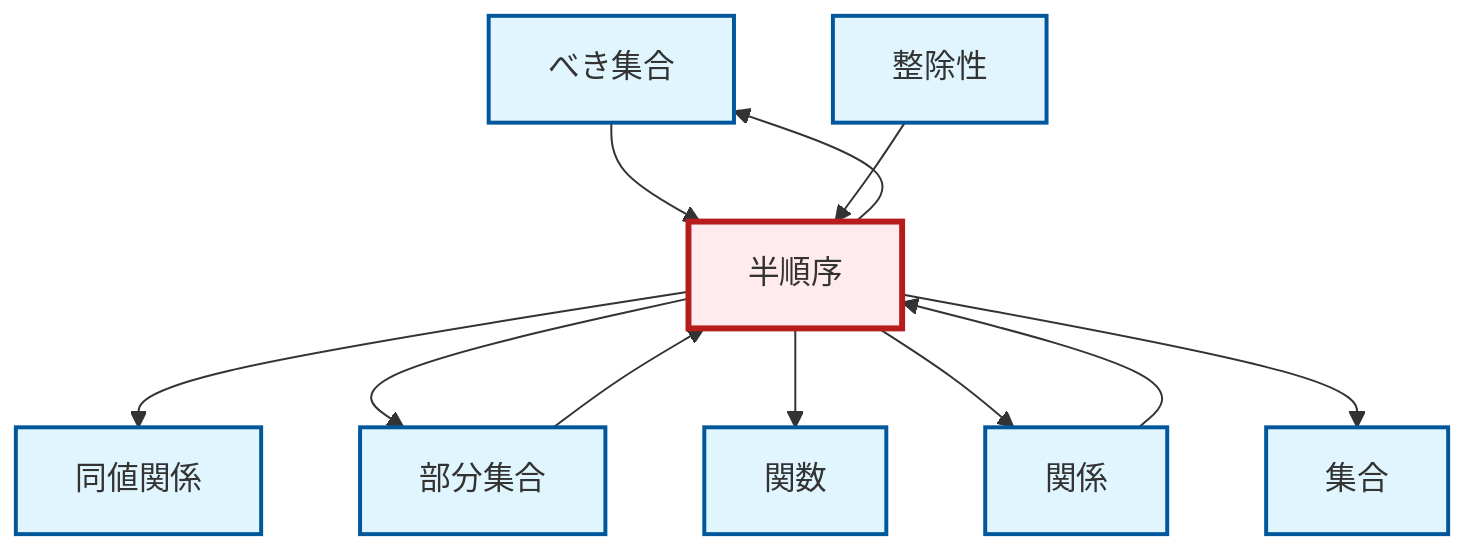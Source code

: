 graph TD
    classDef definition fill:#e1f5fe,stroke:#01579b,stroke-width:2px
    classDef theorem fill:#f3e5f5,stroke:#4a148c,stroke-width:2px
    classDef axiom fill:#fff3e0,stroke:#e65100,stroke-width:2px
    classDef example fill:#e8f5e9,stroke:#1b5e20,stroke-width:2px
    classDef current fill:#ffebee,stroke:#b71c1c,stroke-width:3px
    def-power-set["べき集合"]:::definition
    def-partial-order["半順序"]:::definition
    def-set["集合"]:::definition
    def-subset["部分集合"]:::definition
    def-function["関数"]:::definition
    def-divisibility["整除性"]:::definition
    def-equivalence-relation["同値関係"]:::definition
    def-relation["関係"]:::definition
    def-power-set --> def-partial-order
    def-divisibility --> def-partial-order
    def-partial-order --> def-equivalence-relation
    def-relation --> def-partial-order
    def-partial-order --> def-subset
    def-partial-order --> def-function
    def-partial-order --> def-relation
    def-partial-order --> def-set
    def-subset --> def-partial-order
    def-partial-order --> def-power-set
    class def-partial-order current